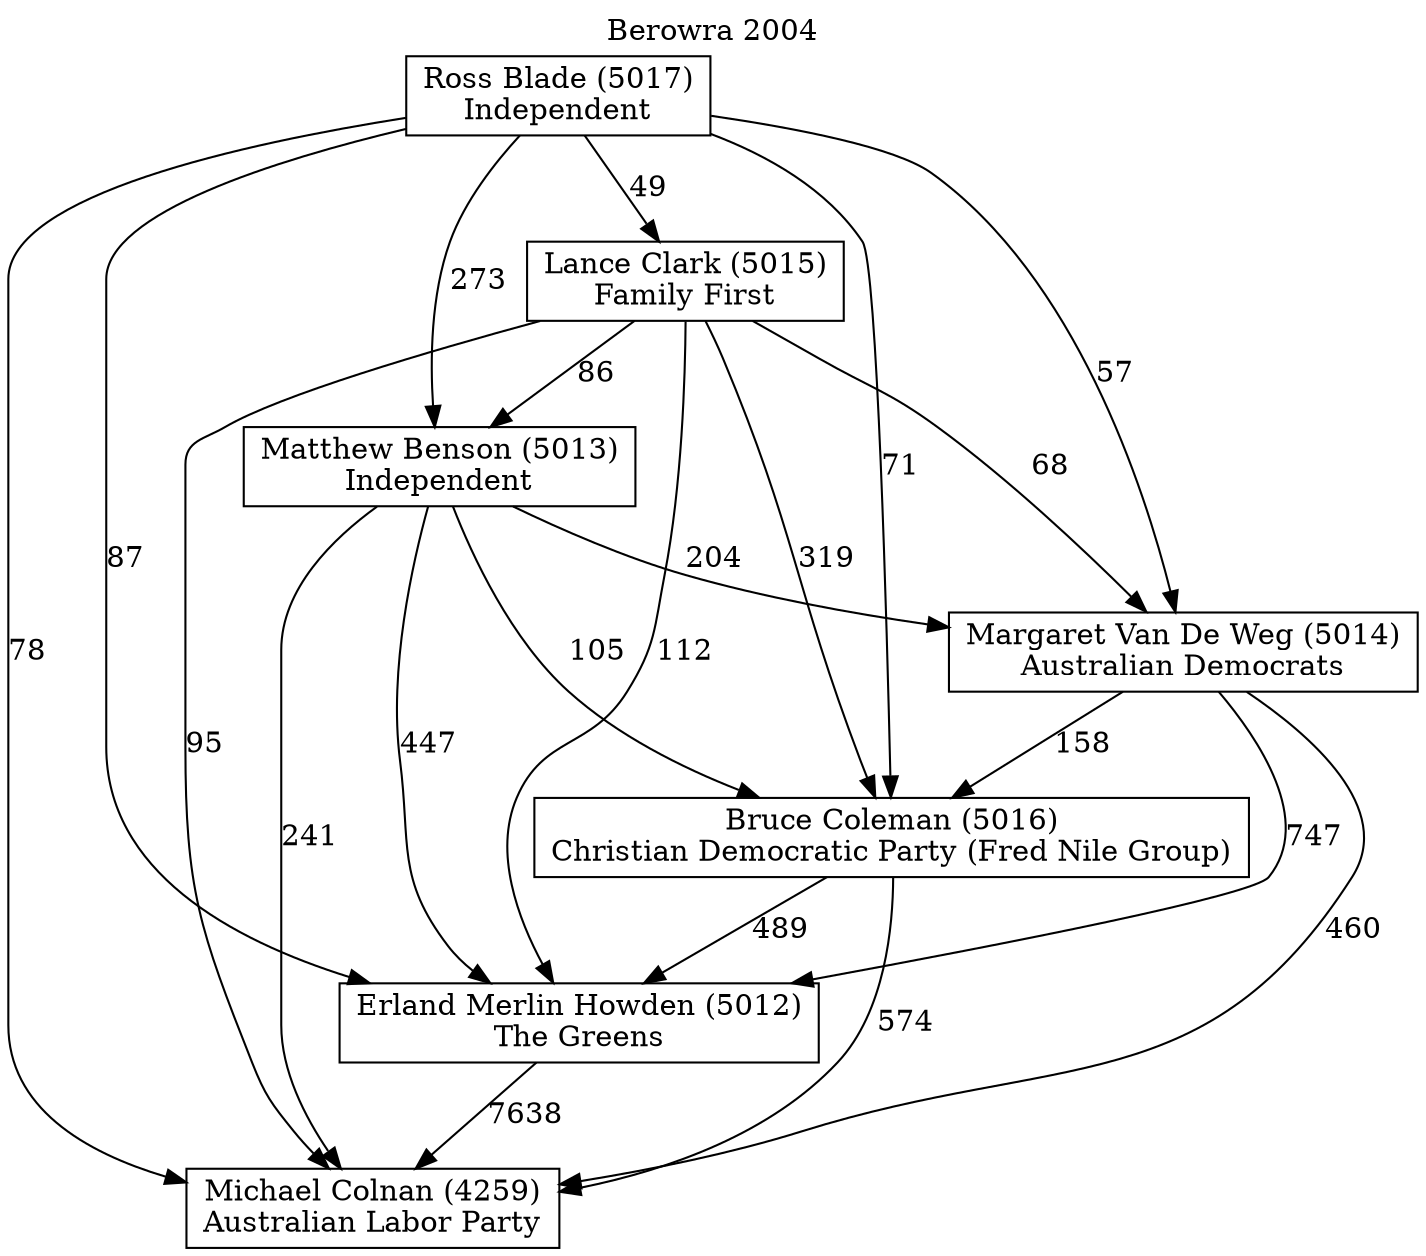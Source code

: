 // House preference flow
digraph "Michael Colnan (4259)_Berowra_2004" {
	graph [label="Berowra 2004" labelloc=t mclimit=10]
	node [shape=box]
	"Michael Colnan (4259)" [label="Michael Colnan (4259)
Australian Labor Party"]
	"Erland Merlin Howden (5012)" [label="Erland Merlin Howden (5012)
The Greens"]
	"Bruce Coleman (5016)" [label="Bruce Coleman (5016)
Christian Democratic Party (Fred Nile Group)"]
	"Margaret Van De Weg (5014)" [label="Margaret Van De Weg (5014)
Australian Democrats"]
	"Matthew Benson (5013)" [label="Matthew Benson (5013)
Independent"]
	"Lance Clark (5015)" [label="Lance Clark (5015)
Family First"]
	"Ross Blade (5017)" [label="Ross Blade (5017)
Independent"]
	"Erland Merlin Howden (5012)" -> "Michael Colnan (4259)" [label=7638]
	"Bruce Coleman (5016)" -> "Erland Merlin Howden (5012)" [label=489]
	"Margaret Van De Weg (5014)" -> "Bruce Coleman (5016)" [label=158]
	"Matthew Benson (5013)" -> "Margaret Van De Weg (5014)" [label=204]
	"Lance Clark (5015)" -> "Matthew Benson (5013)" [label=86]
	"Ross Blade (5017)" -> "Lance Clark (5015)" [label=49]
	"Bruce Coleman (5016)" -> "Michael Colnan (4259)" [label=574]
	"Margaret Van De Weg (5014)" -> "Michael Colnan (4259)" [label=460]
	"Matthew Benson (5013)" -> "Michael Colnan (4259)" [label=241]
	"Lance Clark (5015)" -> "Michael Colnan (4259)" [label=95]
	"Ross Blade (5017)" -> "Michael Colnan (4259)" [label=78]
	"Ross Blade (5017)" -> "Matthew Benson (5013)" [label=273]
	"Lance Clark (5015)" -> "Margaret Van De Weg (5014)" [label=68]
	"Ross Blade (5017)" -> "Margaret Van De Weg (5014)" [label=57]
	"Matthew Benson (5013)" -> "Bruce Coleman (5016)" [label=105]
	"Lance Clark (5015)" -> "Bruce Coleman (5016)" [label=319]
	"Ross Blade (5017)" -> "Bruce Coleman (5016)" [label=71]
	"Margaret Van De Weg (5014)" -> "Erland Merlin Howden (5012)" [label=747]
	"Matthew Benson (5013)" -> "Erland Merlin Howden (5012)" [label=447]
	"Lance Clark (5015)" -> "Erland Merlin Howden (5012)" [label=112]
	"Ross Blade (5017)" -> "Erland Merlin Howden (5012)" [label=87]
}
